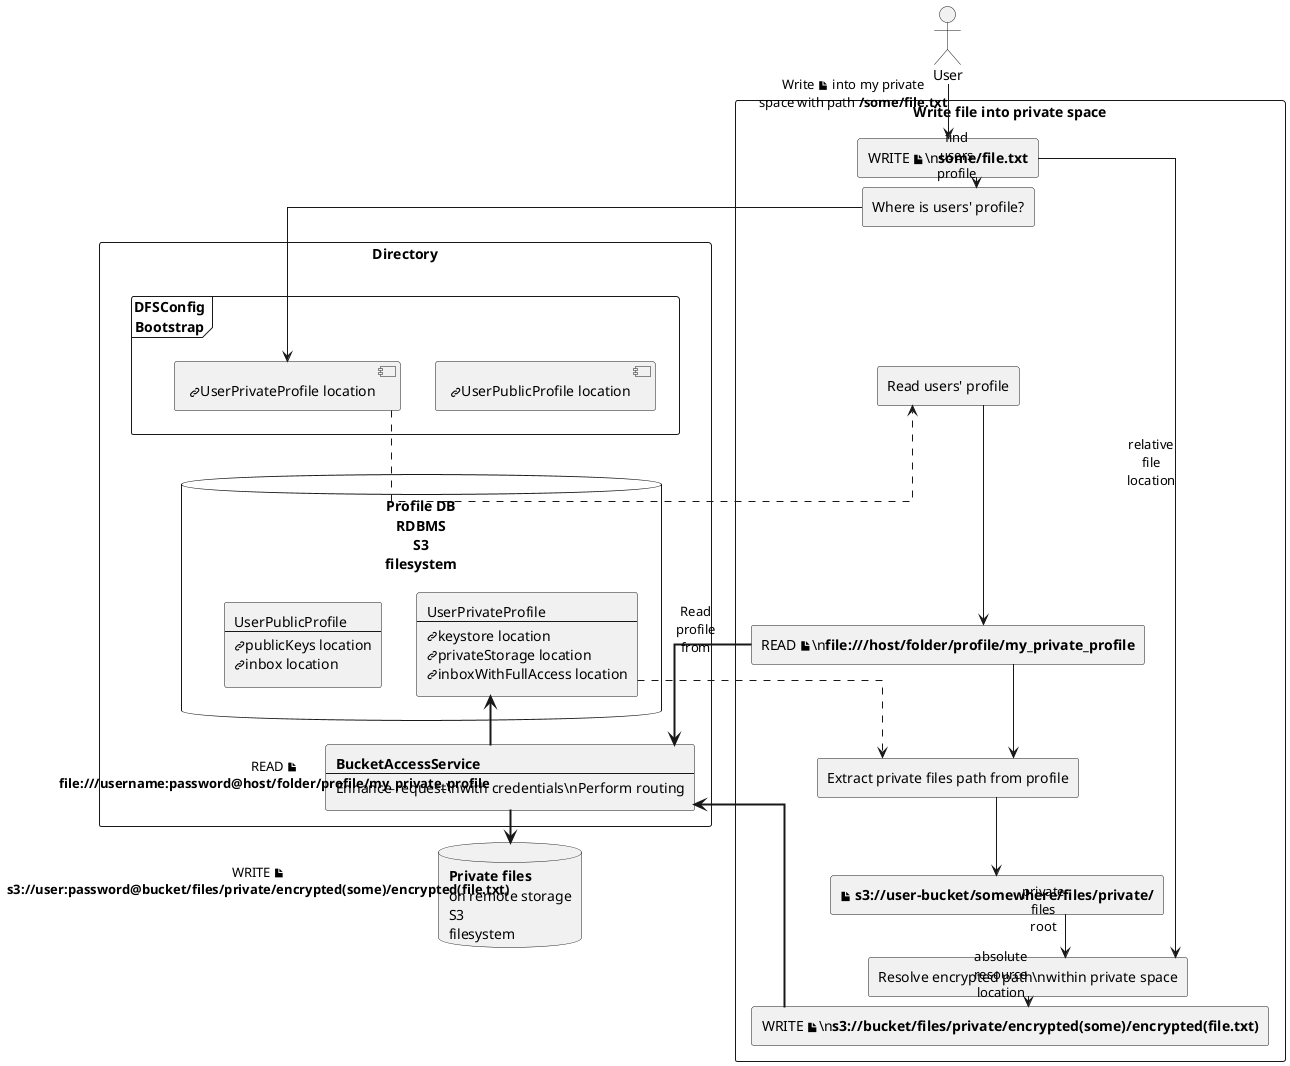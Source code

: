 @startuml

skinparam ranksep 10
skinparam linetype ortho

actor User as u

rectangle Directory {

    frame "DFSConfig\nBootstrap" as DFSConfig {
        component "<&link-intact>UserPublicProfile location" as UPub_loc
        component "<&link-intact>UserPrivateProfile location" as UPriv_loc
    }

    database "<b>Profile DB</b>\nRDBMS\nS3\nfilesystem" as profiles_storage {
        rectangle UPub [
        UserPublicProfile
        --
        <&link-intact>publicKeys location
        <&link-intact>inbox location
        ]

        rectangle UPriv [
          UserPrivateProfile
          --
          <&link-intact>keystore location
          <&link-intact>privateStorage location
          <&link-intact>inboxWithFullAccess location
        ]
    }
    rectangle Credentials [
        <b>BucketAccessService</b>
        ---
        Enhance request\nwith credentials\nPerform routing
    ]

    DFSConfig -[hidden]down- profiles_storage
    UPub -[hidden]down- Credentials
    UPriv -[hidden]down- Credentials
}

database "<b>Private files</b>\non remote storage\nS3\nfilesystem" as private_files_storage {
}

rectangle "Write file into private space" as Request {
    rectangle initial [
        WRITE <&file>\n<b>some/file.txt</b>
    ]
    rectangle resolve_profile [
        Where is users' profile?
    ]
    rectangle profile [
        READ <&file>\n<b>file:///host/folder/profile/my_private_profile</b>
    ]
    rectangle retrieve_profile [
        Read users' profile
    ]
    rectangle get_private [
        Extract private files path from profile
    ]
    rectangle PrivateFiles [
        <&file> <b>s3://user-bucket/somewhere/files/private/</b>
    ]
    rectangle ResolveEncrypt [
        Resolve encrypted path\nwithin private space
    ]
    rectangle WriteTo [
        WRITE <&file>\n<b>s3://bucket/files/private/encrypted(some)/encrypted(file.txt)</b>
    ]

    initial -[hidden]down- resolve_profile
    resolve_profile -[hidden]down- retrieve_profile
    retrieve_profile -[hidden]down- profile
    profile -[hidden]down- get_private
    get_private -[hidden]down- PrivateFiles
    retrieve_profile -[hidden]down- PrivateFiles
    PrivateFiles -[hidden]down- ResolveEncrypt
    PrivateFiles -[hidden]down- WriteTo
}

u --> initial : Write <&file> into my private\nspace with path <b>/some/file.txt</b>
initial --> resolve_profile : find\nusers\nprofile
resolve_profile --> UPriv_loc
UPriv_loc ..> retrieve_profile
profile ==> Credentials : Read\nprofile\nfrom
Credentials ==> UPriv : \n\nREAD <&file>\n<b>file:///username:password@host/folder/profile/my_private_profile</b>\n\n
retrieve_profile --> profile
profile --> get_private
UPriv ..> get_private
get_private --> PrivateFiles
PrivateFiles --> ResolveEncrypt : private\nfiles\nroot
initial --> ResolveEncrypt : relative\nfile\nlocation
ResolveEncrypt --> WriteTo : absolute\nresource\nlocation
WriteTo ==> Credentials
Credentials ==> private_files_storage : \n\nWRITE <&file>\n<b>s3://user:password@bucket/files/private/encrypted(some)/encrypted(file.txt)\n\n

@enduml